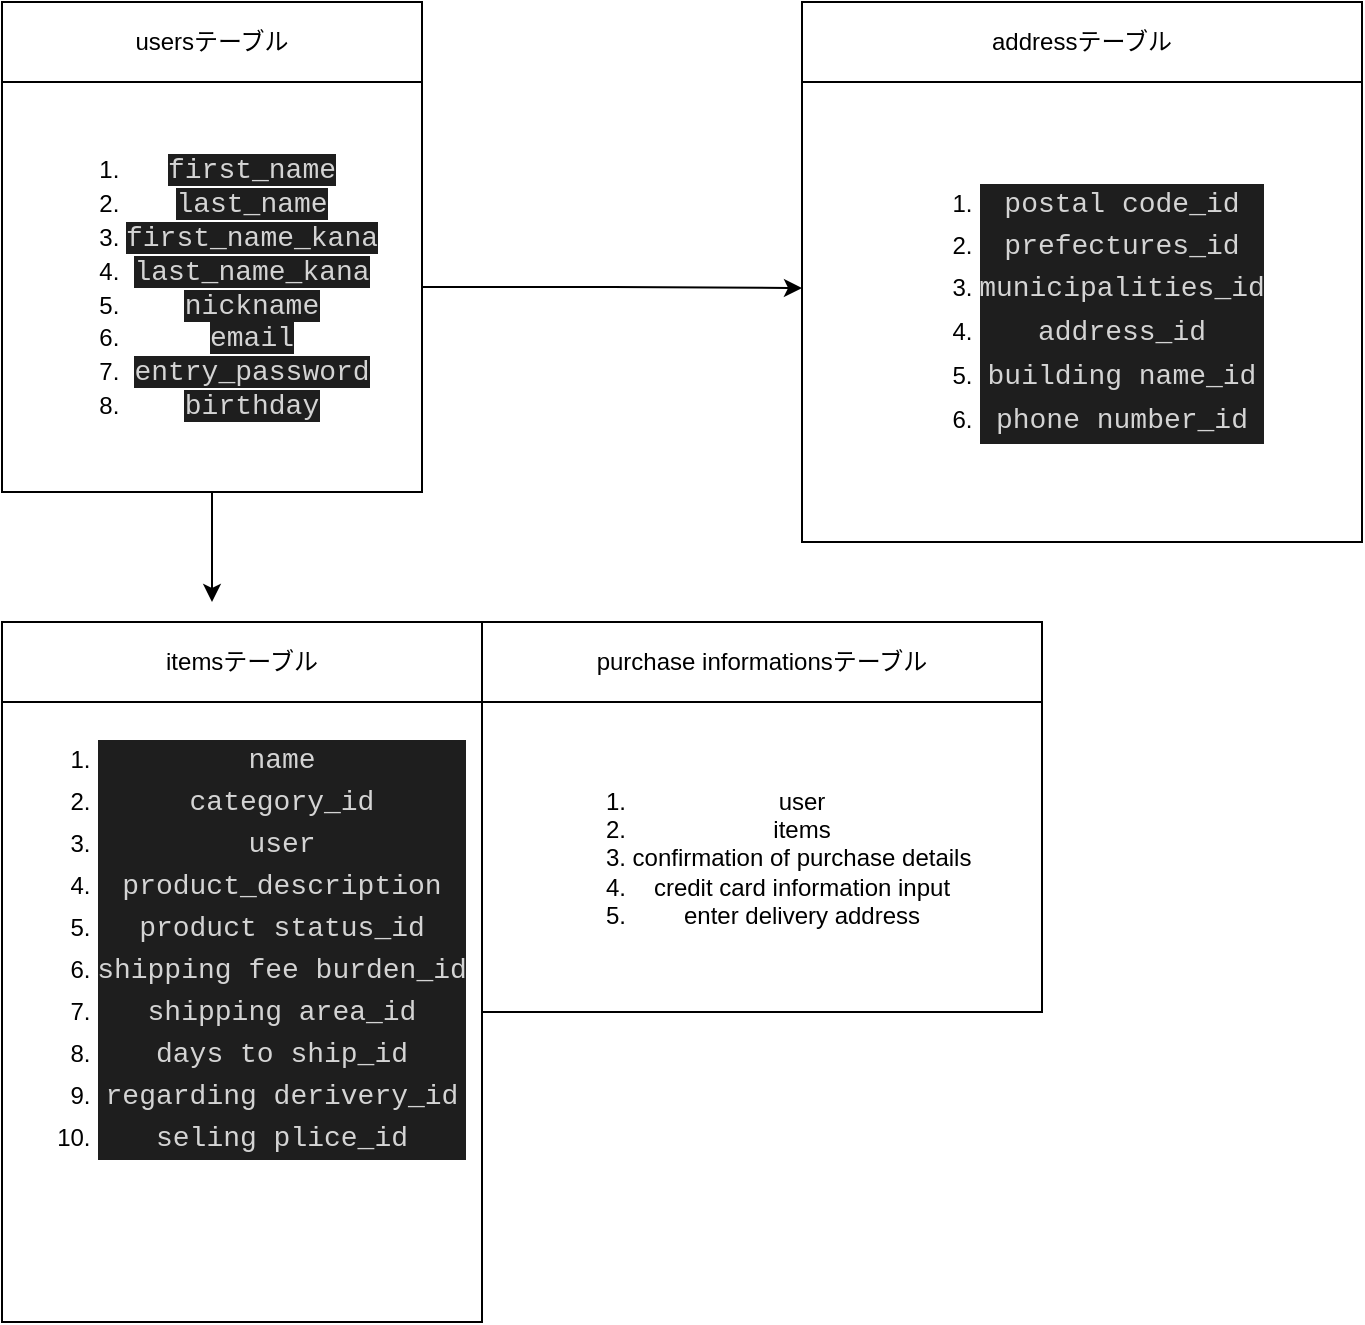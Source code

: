 <mxfile version="13.10.0" type="embed">
    <diagram id="Xzo7sDZz2Pd-KbyGA_dN" name="ページ1">
        <mxGraphModel dx="1350" dy="595" grid="1" gridSize="10" guides="1" tooltips="1" connect="1" arrows="1" fold="1" page="1" pageScale="1" pageWidth="827" pageHeight="1169" math="0" shadow="0">
            <root>
                <mxCell id="0"/>
                <mxCell id="1" parent="0"/>
                <mxCell id="64" style="edgeStyle=orthogonalEdgeStyle;rounded=0;orthogonalLoop=1;jettySize=auto;html=1;" edge="1" parent="1" source="23" target="47">
                    <mxGeometry relative="1" as="geometry"/>
                </mxCell>
                <mxCell id="23" value="usersテーブル" style="rounded=0;whiteSpace=wrap;html=1;sketch=0;" parent="1" vertex="1">
                    <mxGeometry x="80" y="100" width="210" height="40" as="geometry"/>
                </mxCell>
                <mxCell id="66" style="edgeStyle=orthogonalEdgeStyle;rounded=0;orthogonalLoop=1;jettySize=auto;html=1;" edge="1" parent="1" source="47">
                    <mxGeometry relative="1" as="geometry">
                        <mxPoint x="185" y="400" as="targetPoint"/>
                    </mxGeometry>
                </mxCell>
                <mxCell id="68" style="edgeStyle=orthogonalEdgeStyle;rounded=0;orthogonalLoop=1;jettySize=auto;html=1;entryX=0;entryY=0.448;entryDx=0;entryDy=0;entryPerimeter=0;" edge="1" parent="1" source="47" target="51">
                    <mxGeometry relative="1" as="geometry"/>
                </mxCell>
                <mxCell id="47" value="&lt;ol&gt;&lt;li&gt;&lt;font color=&quot;#d4d4d4&quot; face=&quot;ricty diminished, menlo, monaco, courier new, monospace&quot;&gt;&lt;span style=&quot;font-size: 14px ; background-color: rgb(30 , 30 , 30)&quot;&gt;first_name&lt;/span&gt;&lt;/font&gt;&lt;/li&gt;&lt;li&gt;&lt;font color=&quot;#d4d4d4&quot; face=&quot;ricty diminished, menlo, monaco, courier new, monospace&quot;&gt;&lt;span style=&quot;font-size: 14px ; background-color: rgb(30 , 30 , 30)&quot;&gt;last_name&lt;/span&gt;&lt;/font&gt;&lt;/li&gt;&lt;li&gt;&lt;font color=&quot;#d4d4d4&quot; face=&quot;ricty diminished, menlo, monaco, courier new, monospace&quot;&gt;&lt;span style=&quot;font-size: 14px ; background-color: rgb(30 , 30 , 30)&quot;&gt;first_name_kana&lt;/span&gt;&lt;/font&gt;&lt;/li&gt;&lt;li&gt;&lt;font color=&quot;#d4d4d4&quot; face=&quot;ricty diminished, menlo, monaco, courier new, monospace&quot;&gt;&lt;span style=&quot;font-size: 14px ; background-color: rgb(30 , 30 , 30)&quot;&gt;last_name_kana&lt;/span&gt;&lt;/font&gt;&lt;/li&gt;&lt;li&gt;&lt;font color=&quot;#d4d4d4&quot; face=&quot;ricty diminished, menlo, monaco, courier new, monospace&quot;&gt;&lt;span style=&quot;font-size: 14px ; background-color: rgb(30 , 30 , 30)&quot;&gt;nickname&lt;/span&gt;&lt;/font&gt;&lt;/li&gt;&lt;li&gt;&lt;font color=&quot;#d4d4d4&quot; face=&quot;ricty diminished, menlo, monaco, courier new, monospace&quot;&gt;&lt;span style=&quot;font-size: 14px ; background-color: rgb(30 , 30 , 30)&quot;&gt;email&lt;/span&gt;&lt;/font&gt;&lt;/li&gt;&lt;li&gt;&lt;font color=&quot;#d4d4d4&quot; face=&quot;ricty diminished, menlo, monaco, courier new, monospace&quot;&gt;&lt;span style=&quot;font-size: 14px ; background-color: rgb(30 , 30 , 30)&quot;&gt;entry_password&lt;/span&gt;&lt;/font&gt;&lt;/li&gt;&lt;li&gt;&lt;font color=&quot;#d4d4d4&quot; face=&quot;ricty diminished, menlo, monaco, courier new, monospace&quot;&gt;&lt;span style=&quot;font-size: 14px ; background-color: rgb(30 , 30 , 30)&quot;&gt;birthday&lt;/span&gt;&lt;/font&gt;&lt;/li&gt;&lt;/ol&gt;" style="rounded=0;whiteSpace=wrap;html=1;sketch=0;" parent="1" vertex="1">
                    <mxGeometry x="80" y="140" width="210" height="205" as="geometry"/>
                </mxCell>
                <mxCell id="48" value="itemsテーブル" style="rounded=0;whiteSpace=wrap;html=1;sketch=0;" parent="1" vertex="1">
                    <mxGeometry x="80" y="410" width="240" height="40" as="geometry"/>
                </mxCell>
                <mxCell id="49" value="&lt;ol&gt;&lt;li&gt;&lt;div style=&quot;color: rgb(212 , 212 , 212) ; background-color: rgb(30 , 30 , 30) ; font-family: &amp;#34;ricty diminished&amp;#34; , &amp;#34;menlo&amp;#34; , &amp;#34;monaco&amp;#34; , &amp;#34;courier new&amp;#34; , monospace ; font-size: 14px ; line-height: 21px&quot;&gt;name&lt;/div&gt;&lt;/li&gt;&lt;li&gt;&lt;div style=&quot;color: rgb(212 , 212 , 212) ; background-color: rgb(30 , 30 , 30) ; font-family: &amp;#34;ricty diminished&amp;#34; , &amp;#34;menlo&amp;#34; , &amp;#34;monaco&amp;#34; , &amp;#34;courier new&amp;#34; , monospace ; font-size: 14px ; line-height: 21px&quot;&gt;category_id&lt;/div&gt;&lt;/li&gt;&lt;li&gt;&lt;div style=&quot;color: rgb(212 , 212 , 212) ; background-color: rgb(30 , 30 , 30) ; font-family: &amp;#34;ricty diminished&amp;#34; , &amp;#34;menlo&amp;#34; , &amp;#34;monaco&amp;#34; , &amp;#34;courier new&amp;#34; , monospace ; font-size: 14px ; line-height: 21px&quot;&gt;user&lt;/div&gt;&lt;/li&gt;&lt;li&gt;&lt;div style=&quot;color: rgb(212 , 212 , 212) ; background-color: rgb(30 , 30 , 30) ; font-family: &amp;#34;ricty diminished&amp;#34; , &amp;#34;menlo&amp;#34; , &amp;#34;monaco&amp;#34; , &amp;#34;courier new&amp;#34; , monospace ; font-size: 14px ; line-height: 21px&quot;&gt;product_description&lt;/div&gt;&lt;/li&gt;&lt;li&gt;&lt;div style=&quot;color: rgb(212 , 212 , 212) ; background-color: rgb(30 , 30 , 30) ; font-family: &amp;#34;ricty diminished&amp;#34; , &amp;#34;menlo&amp;#34; , &amp;#34;monaco&amp;#34; , &amp;#34;courier new&amp;#34; , monospace ; font-size: 14px ; line-height: 21px&quot;&gt;product status_id&lt;/div&gt;&lt;/li&gt;&lt;li&gt;&lt;div style=&quot;color: rgb(212 , 212 , 212) ; background-color: rgb(30 , 30 , 30) ; font-family: &amp;#34;ricty diminished&amp;#34; , &amp;#34;menlo&amp;#34; , &amp;#34;monaco&amp;#34; , &amp;#34;courier new&amp;#34; , monospace ; font-size: 14px ; line-height: 21px&quot;&gt;shipping fee burden_id&lt;/div&gt;&lt;/li&gt;&lt;li&gt;&lt;div style=&quot;color: rgb(212 , 212 , 212) ; background-color: rgb(30 , 30 , 30) ; font-family: &amp;#34;ricty diminished&amp;#34; , &amp;#34;menlo&amp;#34; , &amp;#34;monaco&amp;#34; , &amp;#34;courier new&amp;#34; , monospace ; font-size: 14px ; line-height: 21px&quot;&gt;shipping area_id&lt;/div&gt;&lt;/li&gt;&lt;li&gt;&lt;div style=&quot;color: rgb(212 , 212 , 212) ; background-color: rgb(30 , 30 , 30) ; font-family: &amp;#34;ricty diminished&amp;#34; , &amp;#34;menlo&amp;#34; , &amp;#34;monaco&amp;#34; , &amp;#34;courier new&amp;#34; , monospace ; font-size: 14px ; line-height: 21px&quot;&gt;days to ship_id&lt;/div&gt;&lt;/li&gt;&lt;li&gt;&lt;div style=&quot;color: rgb(212 , 212 , 212) ; background-color: rgb(30 , 30 , 30) ; font-family: &amp;#34;ricty diminished&amp;#34; , &amp;#34;menlo&amp;#34; , &amp;#34;monaco&amp;#34; , &amp;#34;courier new&amp;#34; , monospace ; font-size: 14px ; line-height: 21px&quot;&gt;regarding derivery_id&lt;/div&gt;&lt;/li&gt;&lt;li&gt;&lt;div style=&quot;color: rgb(212 , 212 , 212) ; background-color: rgb(30 , 30 , 30) ; font-family: &amp;#34;ricty diminished&amp;#34; , &amp;#34;menlo&amp;#34; , &amp;#34;monaco&amp;#34; , &amp;#34;courier new&amp;#34; , monospace ; font-size: 14px ; line-height: 21px&quot;&gt;seling plice_id&lt;/div&gt;&lt;/li&gt;&lt;/ol&gt;" style="rounded=0;whiteSpace=wrap;html=1;sketch=0;align=center;verticalAlign=top;" parent="1" vertex="1">
                    <mxGeometry x="80" y="450" width="240" height="310" as="geometry"/>
                </mxCell>
                <mxCell id="51" value="&lt;ol&gt;&lt;li&gt;&lt;div style=&quot;color: rgb(212 , 212 , 212) ; background-color: rgb(30 , 30 , 30) ; font-family: &amp;#34;ricty diminished&amp;#34; , &amp;#34;menlo&amp;#34; , &amp;#34;monaco&amp;#34; , &amp;#34;courier new&amp;#34; , monospace ; font-size: 14px ; line-height: 21px&quot;&gt;postal code_id&lt;/div&gt;&lt;/li&gt;&lt;li&gt;&lt;div style=&quot;color: rgb(212 , 212 , 212) ; background-color: rgb(30 , 30 , 30) ; font-family: &amp;#34;ricty diminished&amp;#34; , &amp;#34;menlo&amp;#34; , &amp;#34;monaco&amp;#34; , &amp;#34;courier new&amp;#34; , monospace ; font-size: 14px ; line-height: 21px&quot;&gt;prefectures_id&lt;/div&gt;&lt;/li&gt;&lt;li&gt;&lt;div style=&quot;background-color: rgb(30 , 30 , 30) ; line-height: 21px&quot;&gt;&lt;font color=&quot;#d4d4d4&quot; face=&quot;ricty diminished, menlo, monaco, courier new, monospace&quot;&gt;&lt;span style=&quot;font-size: 14px&quot;&gt;municipalities_id&lt;/span&gt;&lt;/font&gt;&lt;br&gt;&lt;/div&gt;&lt;/li&gt;&lt;li&gt;&lt;div style=&quot;background-color: rgb(30 , 30 , 30) ; line-height: 21px&quot;&gt;&lt;font color=&quot;#d4d4d4&quot; face=&quot;ricty diminished, menlo, monaco, courier new, monospace&quot;&gt;&lt;span style=&quot;font-size: 14px&quot;&gt;address_id&lt;/span&gt;&lt;br&gt;&lt;/font&gt;&lt;/div&gt;&lt;/li&gt;&lt;li&gt;&lt;div style=&quot;background-color: rgb(30 , 30 , 30) ; line-height: 21px&quot;&gt;&lt;font color=&quot;#d4d4d4&quot; face=&quot;ricty diminished, menlo, monaco, courier new, monospace&quot;&gt;&lt;span style=&quot;font-size: 14px&quot;&gt;building name_id&lt;/span&gt;&lt;br&gt;&lt;/font&gt;&lt;/div&gt;&lt;/li&gt;&lt;li&gt;&lt;div style=&quot;background-color: rgb(30 , 30 , 30) ; line-height: 21px&quot;&gt;&lt;font color=&quot;#d4d4d4&quot; face=&quot;ricty diminished, menlo, monaco, courier new, monospace&quot;&gt;&lt;span style=&quot;font-size: 14px&quot;&gt;phone number_id&lt;/span&gt;&lt;br&gt;&lt;/font&gt;&lt;/div&gt;&lt;/li&gt;&lt;/ol&gt;" style="rounded=0;whiteSpace=wrap;html=1;sketch=0;align=center;labelPosition=center;verticalLabelPosition=middle;verticalAlign=middle;" parent="1" vertex="1">
                    <mxGeometry x="480" y="140" width="280" height="230" as="geometry"/>
                </mxCell>
                <mxCell id="52" value="addressテーブル" style="whiteSpace=wrap;html=1;rounded=0;sketch=0;align=center;" parent="1" vertex="1">
                    <mxGeometry x="480" y="100" width="280" height="40" as="geometry"/>
                </mxCell>
                <mxCell id="56" value="purchase informationsテーブル" style="whiteSpace=wrap;html=1;" vertex="1" parent="1">
                    <mxGeometry x="320" y="410" width="280" height="40" as="geometry"/>
                </mxCell>
                <mxCell id="57" value="&lt;ol&gt;&lt;li&gt;user&lt;/li&gt;&lt;li&gt;items&lt;/li&gt;&lt;li&gt;confirmation of purchase details&lt;br&gt;&lt;/li&gt;&lt;li&gt;credit card information input&lt;br&gt;&lt;/li&gt;&lt;li&gt;enter delivery address&lt;br&gt;&lt;/li&gt;&lt;/ol&gt;" style="whiteSpace=wrap;html=1;" vertex="1" parent="1">
                    <mxGeometry x="320" y="450" width="280" height="155" as="geometry"/>
                </mxCell>
            </root>
        </mxGraphModel>
    </diagram>
</mxfile>